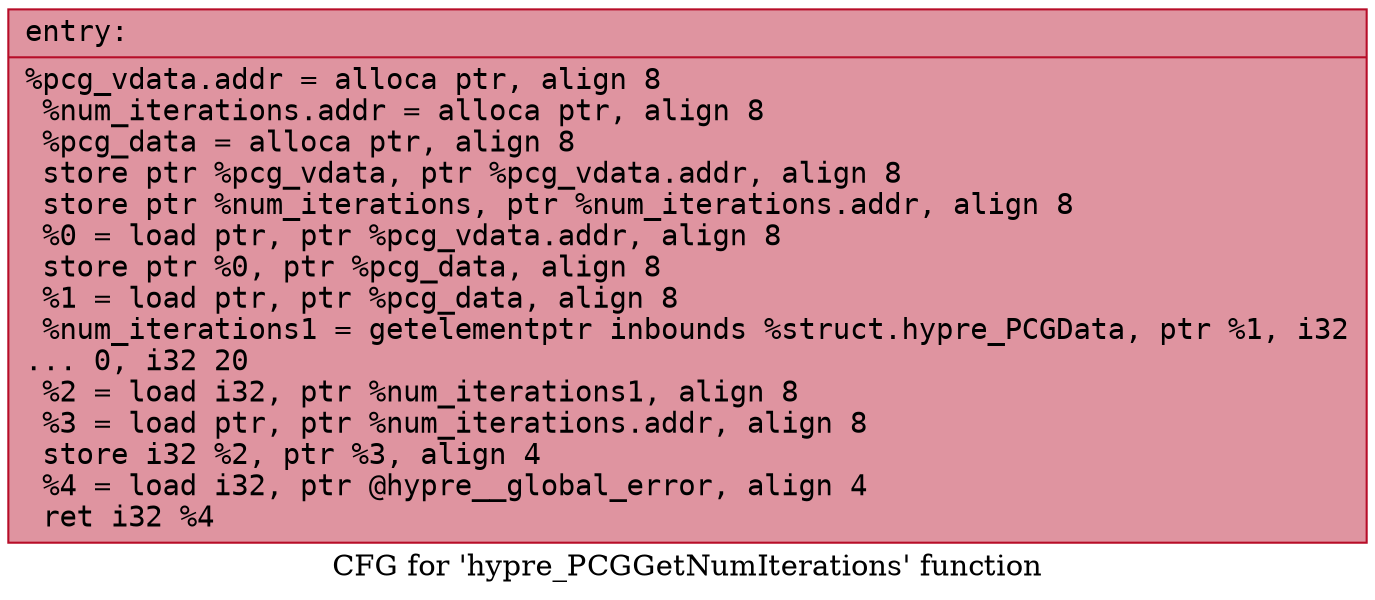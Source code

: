 digraph "CFG for 'hypre_PCGGetNumIterations' function" {
	label="CFG for 'hypre_PCGGetNumIterations' function";

	Node0x557061689620 [shape=record,color="#b70d28ff", style=filled, fillcolor="#b70d2870" fontname="Courier",label="{entry:\l|  %pcg_vdata.addr = alloca ptr, align 8\l  %num_iterations.addr = alloca ptr, align 8\l  %pcg_data = alloca ptr, align 8\l  store ptr %pcg_vdata, ptr %pcg_vdata.addr, align 8\l  store ptr %num_iterations, ptr %num_iterations.addr, align 8\l  %0 = load ptr, ptr %pcg_vdata.addr, align 8\l  store ptr %0, ptr %pcg_data, align 8\l  %1 = load ptr, ptr %pcg_data, align 8\l  %num_iterations1 = getelementptr inbounds %struct.hypre_PCGData, ptr %1, i32\l... 0, i32 20\l  %2 = load i32, ptr %num_iterations1, align 8\l  %3 = load ptr, ptr %num_iterations.addr, align 8\l  store i32 %2, ptr %3, align 4\l  %4 = load i32, ptr @hypre__global_error, align 4\l  ret i32 %4\l}"];
}

